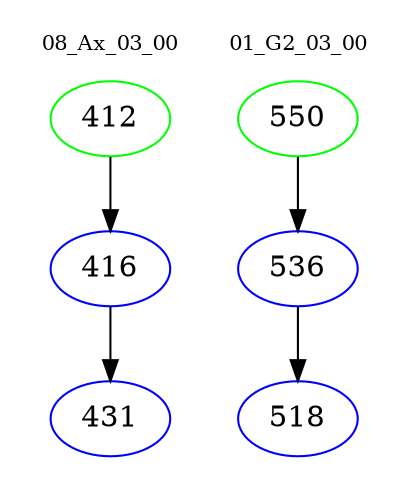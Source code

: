 digraph{
subgraph cluster_0 {
color = white
label = "08_Ax_03_00";
fontsize=10;
T0_412 [label="412", color="green"]
T0_412 -> T0_416 [color="black"]
T0_416 [label="416", color="blue"]
T0_416 -> T0_431 [color="black"]
T0_431 [label="431", color="blue"]
}
subgraph cluster_1 {
color = white
label = "01_G2_03_00";
fontsize=10;
T1_550 [label="550", color="green"]
T1_550 -> T1_536 [color="black"]
T1_536 [label="536", color="blue"]
T1_536 -> T1_518 [color="black"]
T1_518 [label="518", color="blue"]
}
}
